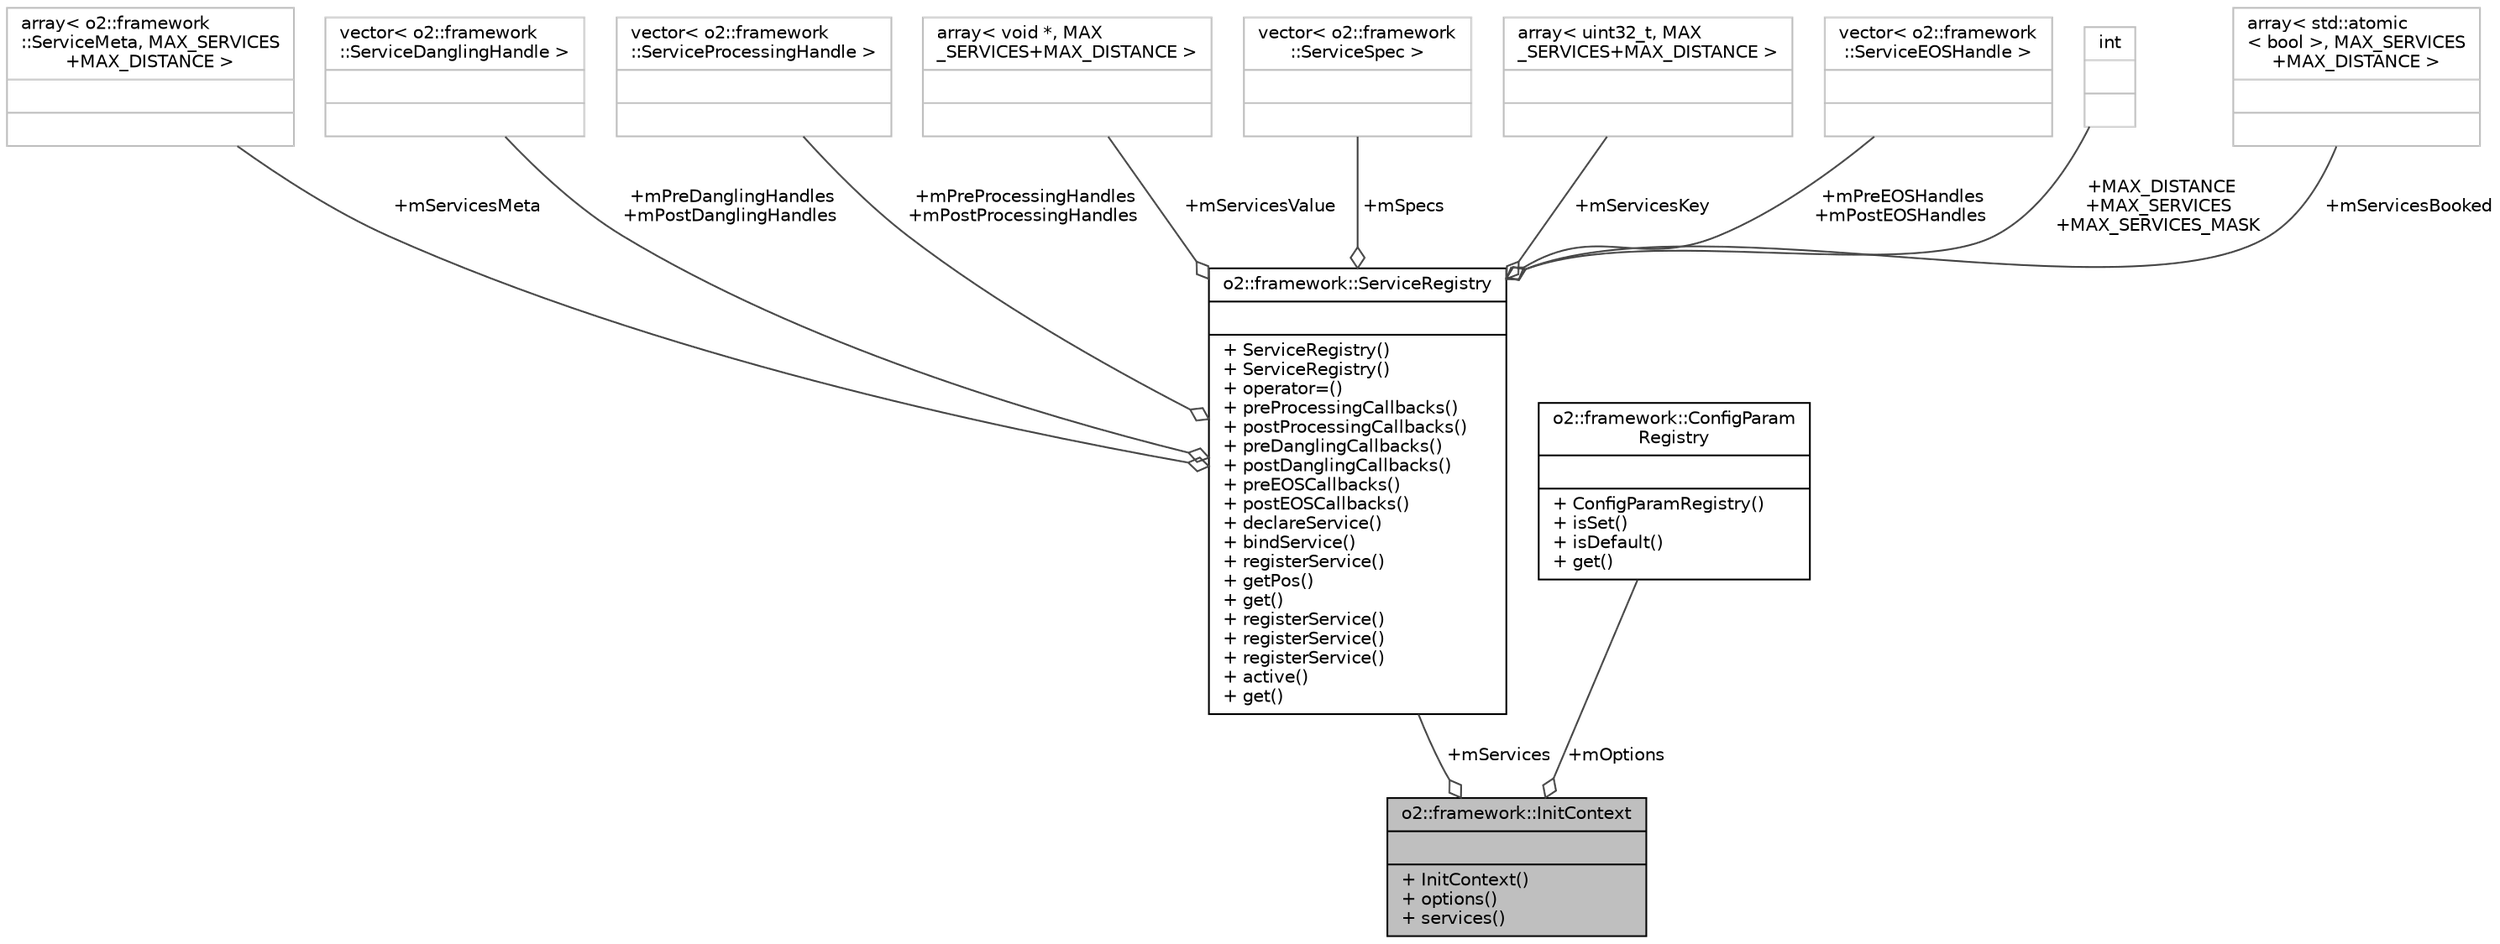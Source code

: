 digraph "o2::framework::InitContext"
{
 // INTERACTIVE_SVG=YES
  bgcolor="transparent";
  edge [fontname="Helvetica",fontsize="10",labelfontname="Helvetica",labelfontsize="10"];
  node [fontname="Helvetica",fontsize="10",shape=record];
  Node1 [label="{o2::framework::InitContext\n||+ InitContext()\l+ options()\l+ services()\l}",height=0.2,width=0.4,color="black", fillcolor="grey75", style="filled", fontcolor="black"];
  Node2 -> Node1 [color="grey25",fontsize="10",style="solid",label=" +mServices" ,arrowhead="odiamond",fontname="Helvetica"];
  Node2 [label="{o2::framework::ServiceRegistry\n||+ ServiceRegistry()\l+ ServiceRegistry()\l+ operator=()\l+ preProcessingCallbacks()\l+ postProcessingCallbacks()\l+ preDanglingCallbacks()\l+ postDanglingCallbacks()\l+ preEOSCallbacks()\l+ postEOSCallbacks()\l+ declareService()\l+ bindService()\l+ registerService()\l+ getPos()\l+ get()\l+ registerService()\l+ registerService()\l+ registerService()\l+ active()\l+ get()\l}",height=0.2,width=0.4,color="black",URL="$dc/dba/structo2_1_1framework_1_1ServiceRegistry.html"];
  Node3 -> Node2 [color="grey25",fontsize="10",style="solid",label=" +mServicesMeta" ,arrowhead="odiamond",fontname="Helvetica"];
  Node3 [label="{array\< o2::framework\l::ServiceMeta, MAX_SERVICES\l+MAX_DISTANCE \>\n||}",height=0.2,width=0.4,color="grey75"];
  Node4 -> Node2 [color="grey25",fontsize="10",style="solid",label=" +mPreDanglingHandles\n+mPostDanglingHandles" ,arrowhead="odiamond",fontname="Helvetica"];
  Node4 [label="{vector\< o2::framework\l::ServiceDanglingHandle \>\n||}",height=0.2,width=0.4,color="grey75"];
  Node5 -> Node2 [color="grey25",fontsize="10",style="solid",label=" +mPreProcessingHandles\n+mPostProcessingHandles" ,arrowhead="odiamond",fontname="Helvetica"];
  Node5 [label="{vector\< o2::framework\l::ServiceProcessingHandle \>\n||}",height=0.2,width=0.4,color="grey75"];
  Node6 -> Node2 [color="grey25",fontsize="10",style="solid",label=" +mServicesValue" ,arrowhead="odiamond",fontname="Helvetica"];
  Node6 [label="{array\< void *, MAX\l_SERVICES+MAX_DISTANCE \>\n||}",height=0.2,width=0.4,color="grey75"];
  Node7 -> Node2 [color="grey25",fontsize="10",style="solid",label=" +mSpecs" ,arrowhead="odiamond",fontname="Helvetica"];
  Node7 [label="{vector\< o2::framework\l::ServiceSpec \>\n||}",height=0.2,width=0.4,color="grey75"];
  Node8 -> Node2 [color="grey25",fontsize="10",style="solid",label=" +mServicesKey" ,arrowhead="odiamond",fontname="Helvetica"];
  Node8 [label="{array\< uint32_t, MAX\l_SERVICES+MAX_DISTANCE \>\n||}",height=0.2,width=0.4,color="grey75"];
  Node9 -> Node2 [color="grey25",fontsize="10",style="solid",label=" +mPreEOSHandles\n+mPostEOSHandles" ,arrowhead="odiamond",fontname="Helvetica"];
  Node9 [label="{vector\< o2::framework\l::ServiceEOSHandle \>\n||}",height=0.2,width=0.4,color="grey75"];
  Node10 -> Node2 [color="grey25",fontsize="10",style="solid",label=" +MAX_DISTANCE\n+MAX_SERVICES\n+MAX_SERVICES_MASK" ,arrowhead="odiamond",fontname="Helvetica"];
  Node10 [label="{int\n||}",height=0.2,width=0.4,color="grey75"];
  Node11 -> Node2 [color="grey25",fontsize="10",style="solid",label=" +mServicesBooked" ,arrowhead="odiamond",fontname="Helvetica"];
  Node11 [label="{array\< std::atomic\l\< bool \>, MAX_SERVICES\l+MAX_DISTANCE \>\n||}",height=0.2,width=0.4,color="grey75"];
  Node12 -> Node1 [color="grey25",fontsize="10",style="solid",label=" +mOptions" ,arrowhead="odiamond",fontname="Helvetica"];
  Node12 [label="{o2::framework::ConfigParam\lRegistry\n||+ ConfigParamRegistry()\l+ isSet()\l+ isDefault()\l+ get()\l}",height=0.2,width=0.4,color="black",URL="$df/d6f/classo2_1_1framework_1_1ConfigParamRegistry.html"];
}
